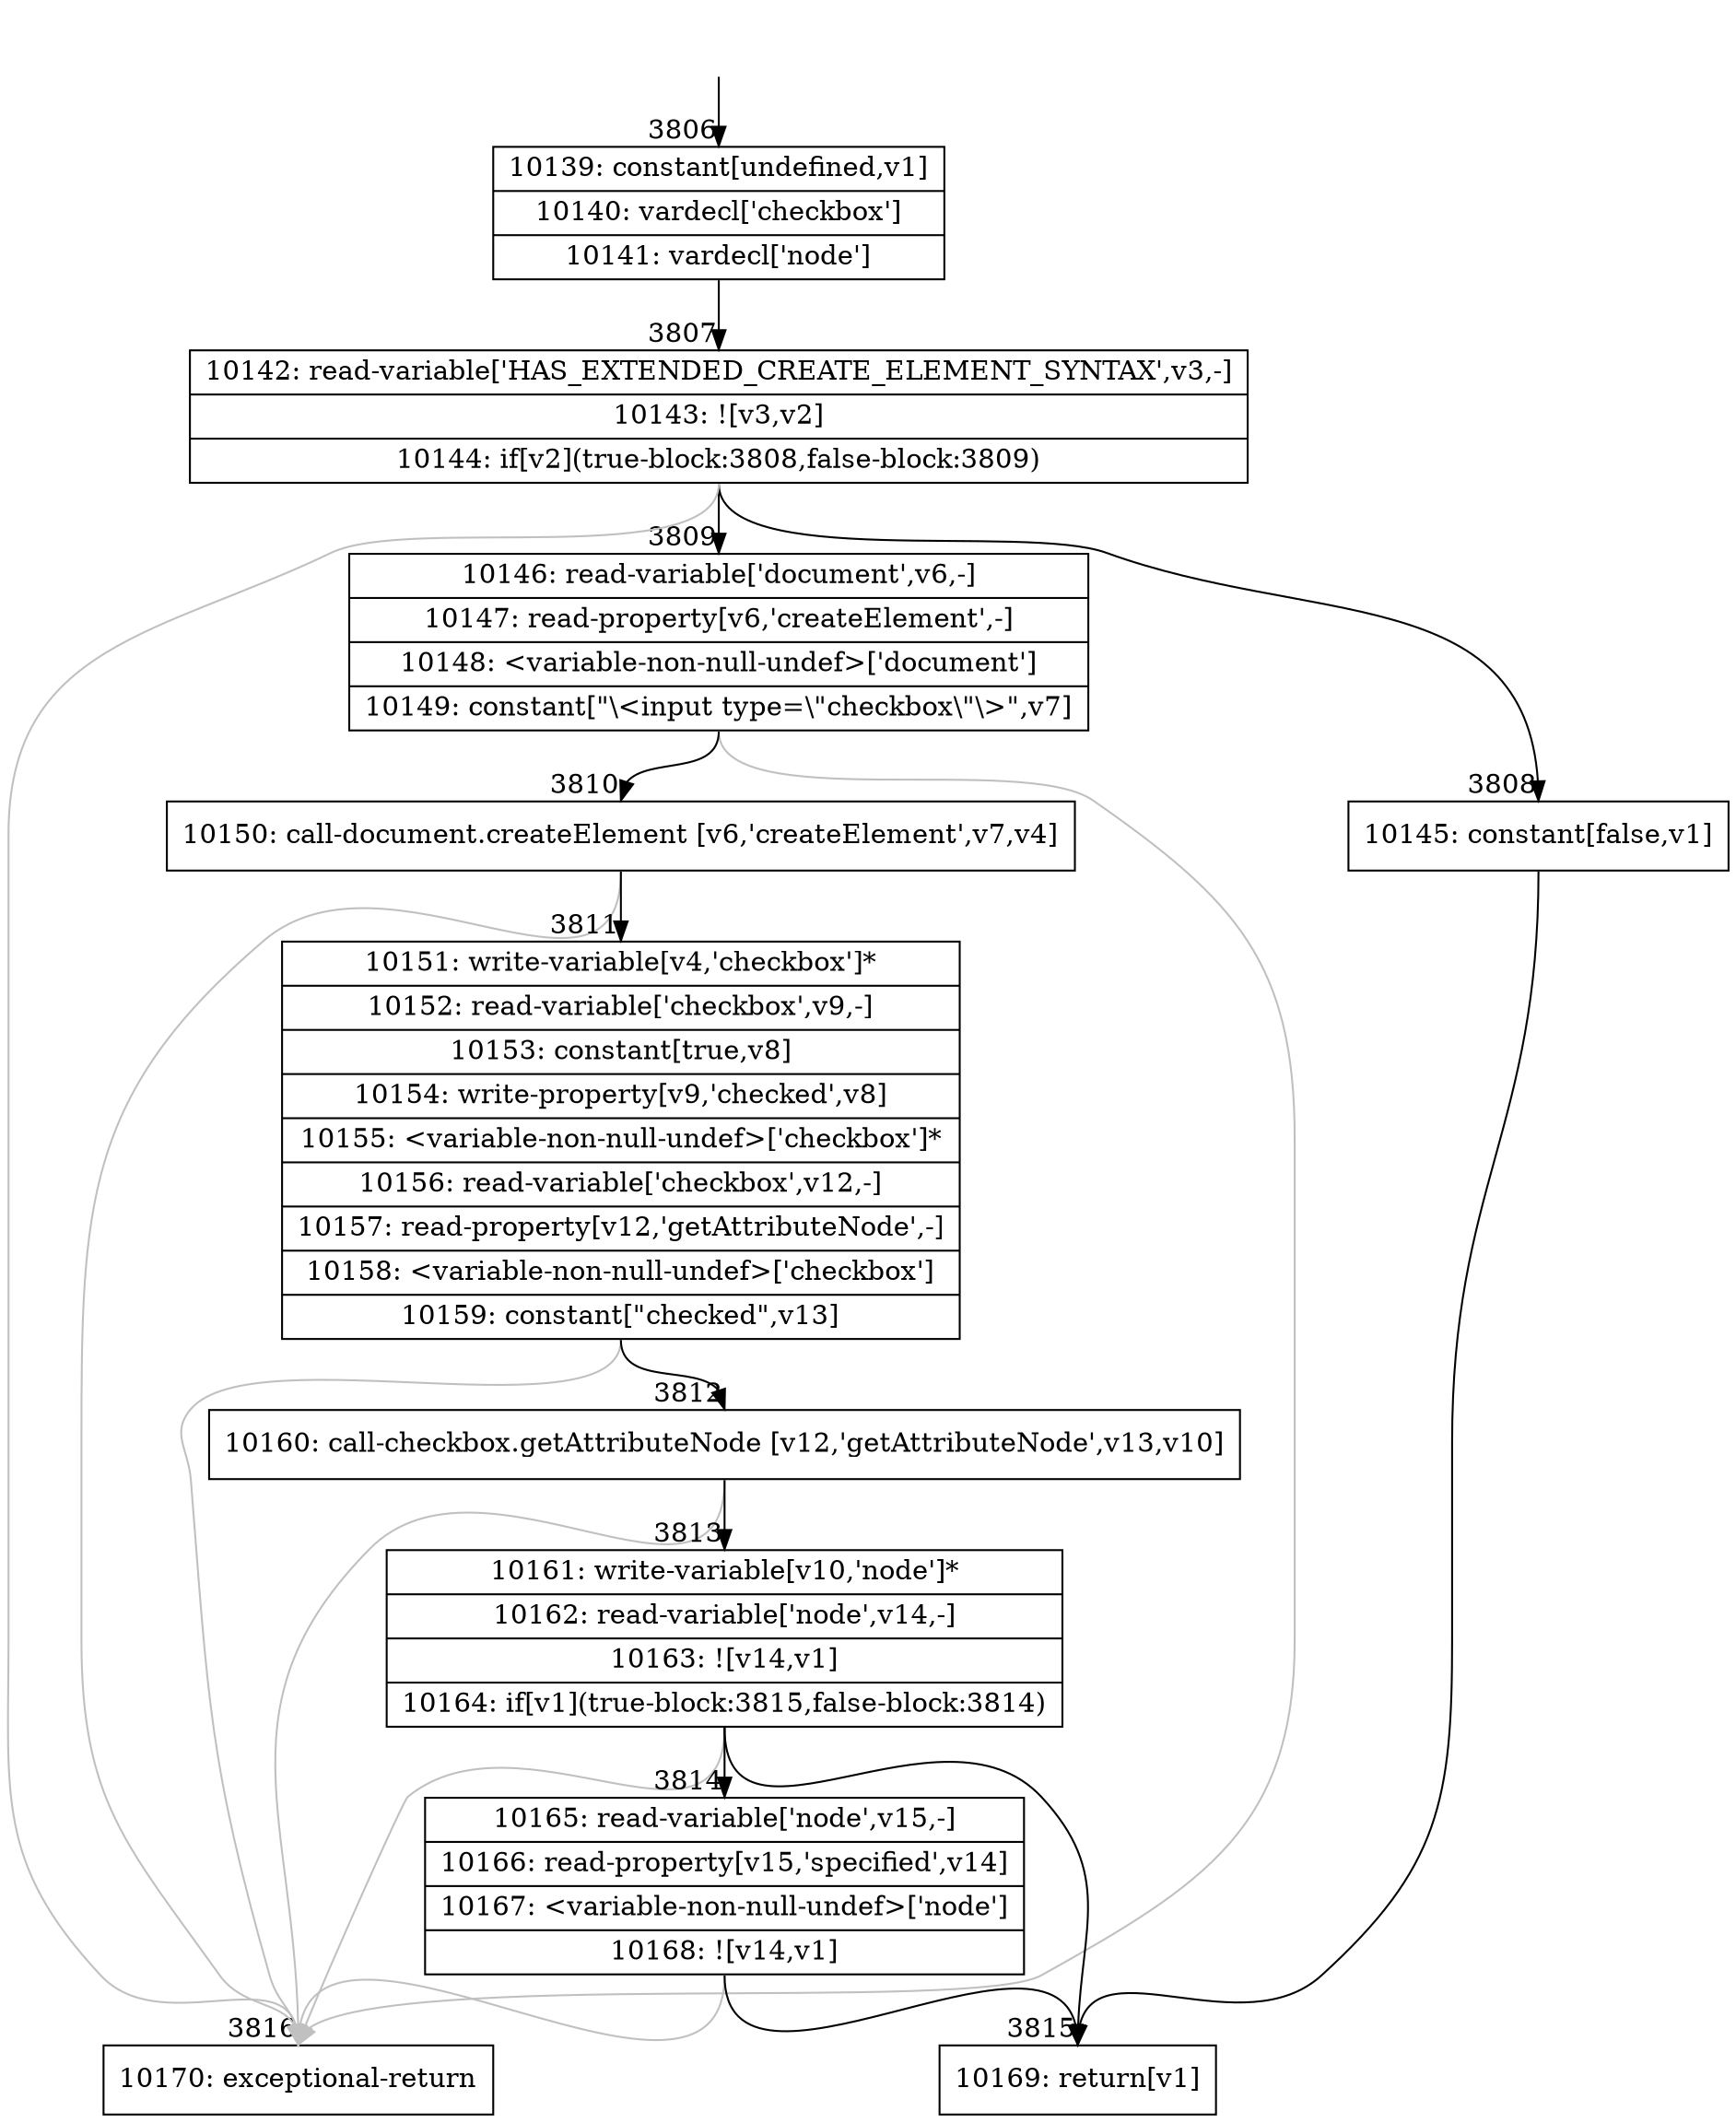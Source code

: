 digraph {
rankdir="TD"
BB_entry320[shape=none,label=""];
BB_entry320 -> BB3806 [tailport=s, headport=n, headlabel="    3806"]
BB3806 [shape=record label="{10139: constant[undefined,v1]|10140: vardecl['checkbox']|10141: vardecl['node']}" ] 
BB3806 -> BB3807 [tailport=s, headport=n, headlabel="      3807"]
BB3807 [shape=record label="{10142: read-variable['HAS_EXTENDED_CREATE_ELEMENT_SYNTAX',v3,-]|10143: ![v3,v2]|10144: if[v2](true-block:3808,false-block:3809)}" ] 
BB3807 -> BB3808 [tailport=s, headport=n, headlabel="      3808"]
BB3807 -> BB3809 [tailport=s, headport=n, headlabel="      3809"]
BB3807 -> BB3816 [tailport=s, headport=n, color=gray, headlabel="      3816"]
BB3808 [shape=record label="{10145: constant[false,v1]}" ] 
BB3808 -> BB3815 [tailport=s, headport=n, headlabel="      3815"]
BB3809 [shape=record label="{10146: read-variable['document',v6,-]|10147: read-property[v6,'createElement',-]|10148: \<variable-non-null-undef\>['document']|10149: constant[\"\\\<input type=\\\"checkbox\\\"\\\>\",v7]}" ] 
BB3809 -> BB3810 [tailport=s, headport=n, headlabel="      3810"]
BB3809 -> BB3816 [tailport=s, headport=n, color=gray]
BB3810 [shape=record label="{10150: call-document.createElement [v6,'createElement',v7,v4]}" ] 
BB3810 -> BB3811 [tailport=s, headport=n, headlabel="      3811"]
BB3810 -> BB3816 [tailport=s, headport=n, color=gray]
BB3811 [shape=record label="{10151: write-variable[v4,'checkbox']*|10152: read-variable['checkbox',v9,-]|10153: constant[true,v8]|10154: write-property[v9,'checked',v8]|10155: \<variable-non-null-undef\>['checkbox']*|10156: read-variable['checkbox',v12,-]|10157: read-property[v12,'getAttributeNode',-]|10158: \<variable-non-null-undef\>['checkbox']|10159: constant[\"checked\",v13]}" ] 
BB3811 -> BB3812 [tailport=s, headport=n, headlabel="      3812"]
BB3811 -> BB3816 [tailport=s, headport=n, color=gray]
BB3812 [shape=record label="{10160: call-checkbox.getAttributeNode [v12,'getAttributeNode',v13,v10]}" ] 
BB3812 -> BB3813 [tailport=s, headport=n, headlabel="      3813"]
BB3812 -> BB3816 [tailport=s, headport=n, color=gray]
BB3813 [shape=record label="{10161: write-variable[v10,'node']*|10162: read-variable['node',v14,-]|10163: ![v14,v1]|10164: if[v1](true-block:3815,false-block:3814)}" ] 
BB3813 -> BB3815 [tailport=s, headport=n]
BB3813 -> BB3814 [tailport=s, headport=n, headlabel="      3814"]
BB3813 -> BB3816 [tailport=s, headport=n, color=gray]
BB3814 [shape=record label="{10165: read-variable['node',v15,-]|10166: read-property[v15,'specified',v14]|10167: \<variable-non-null-undef\>['node']|10168: ![v14,v1]}" ] 
BB3814 -> BB3815 [tailport=s, headport=n]
BB3814 -> BB3816 [tailport=s, headport=n, color=gray]
BB3815 [shape=record label="{10169: return[v1]}" ] 
BB3816 [shape=record label="{10170: exceptional-return}" ] 
//#$~ 2822
}
